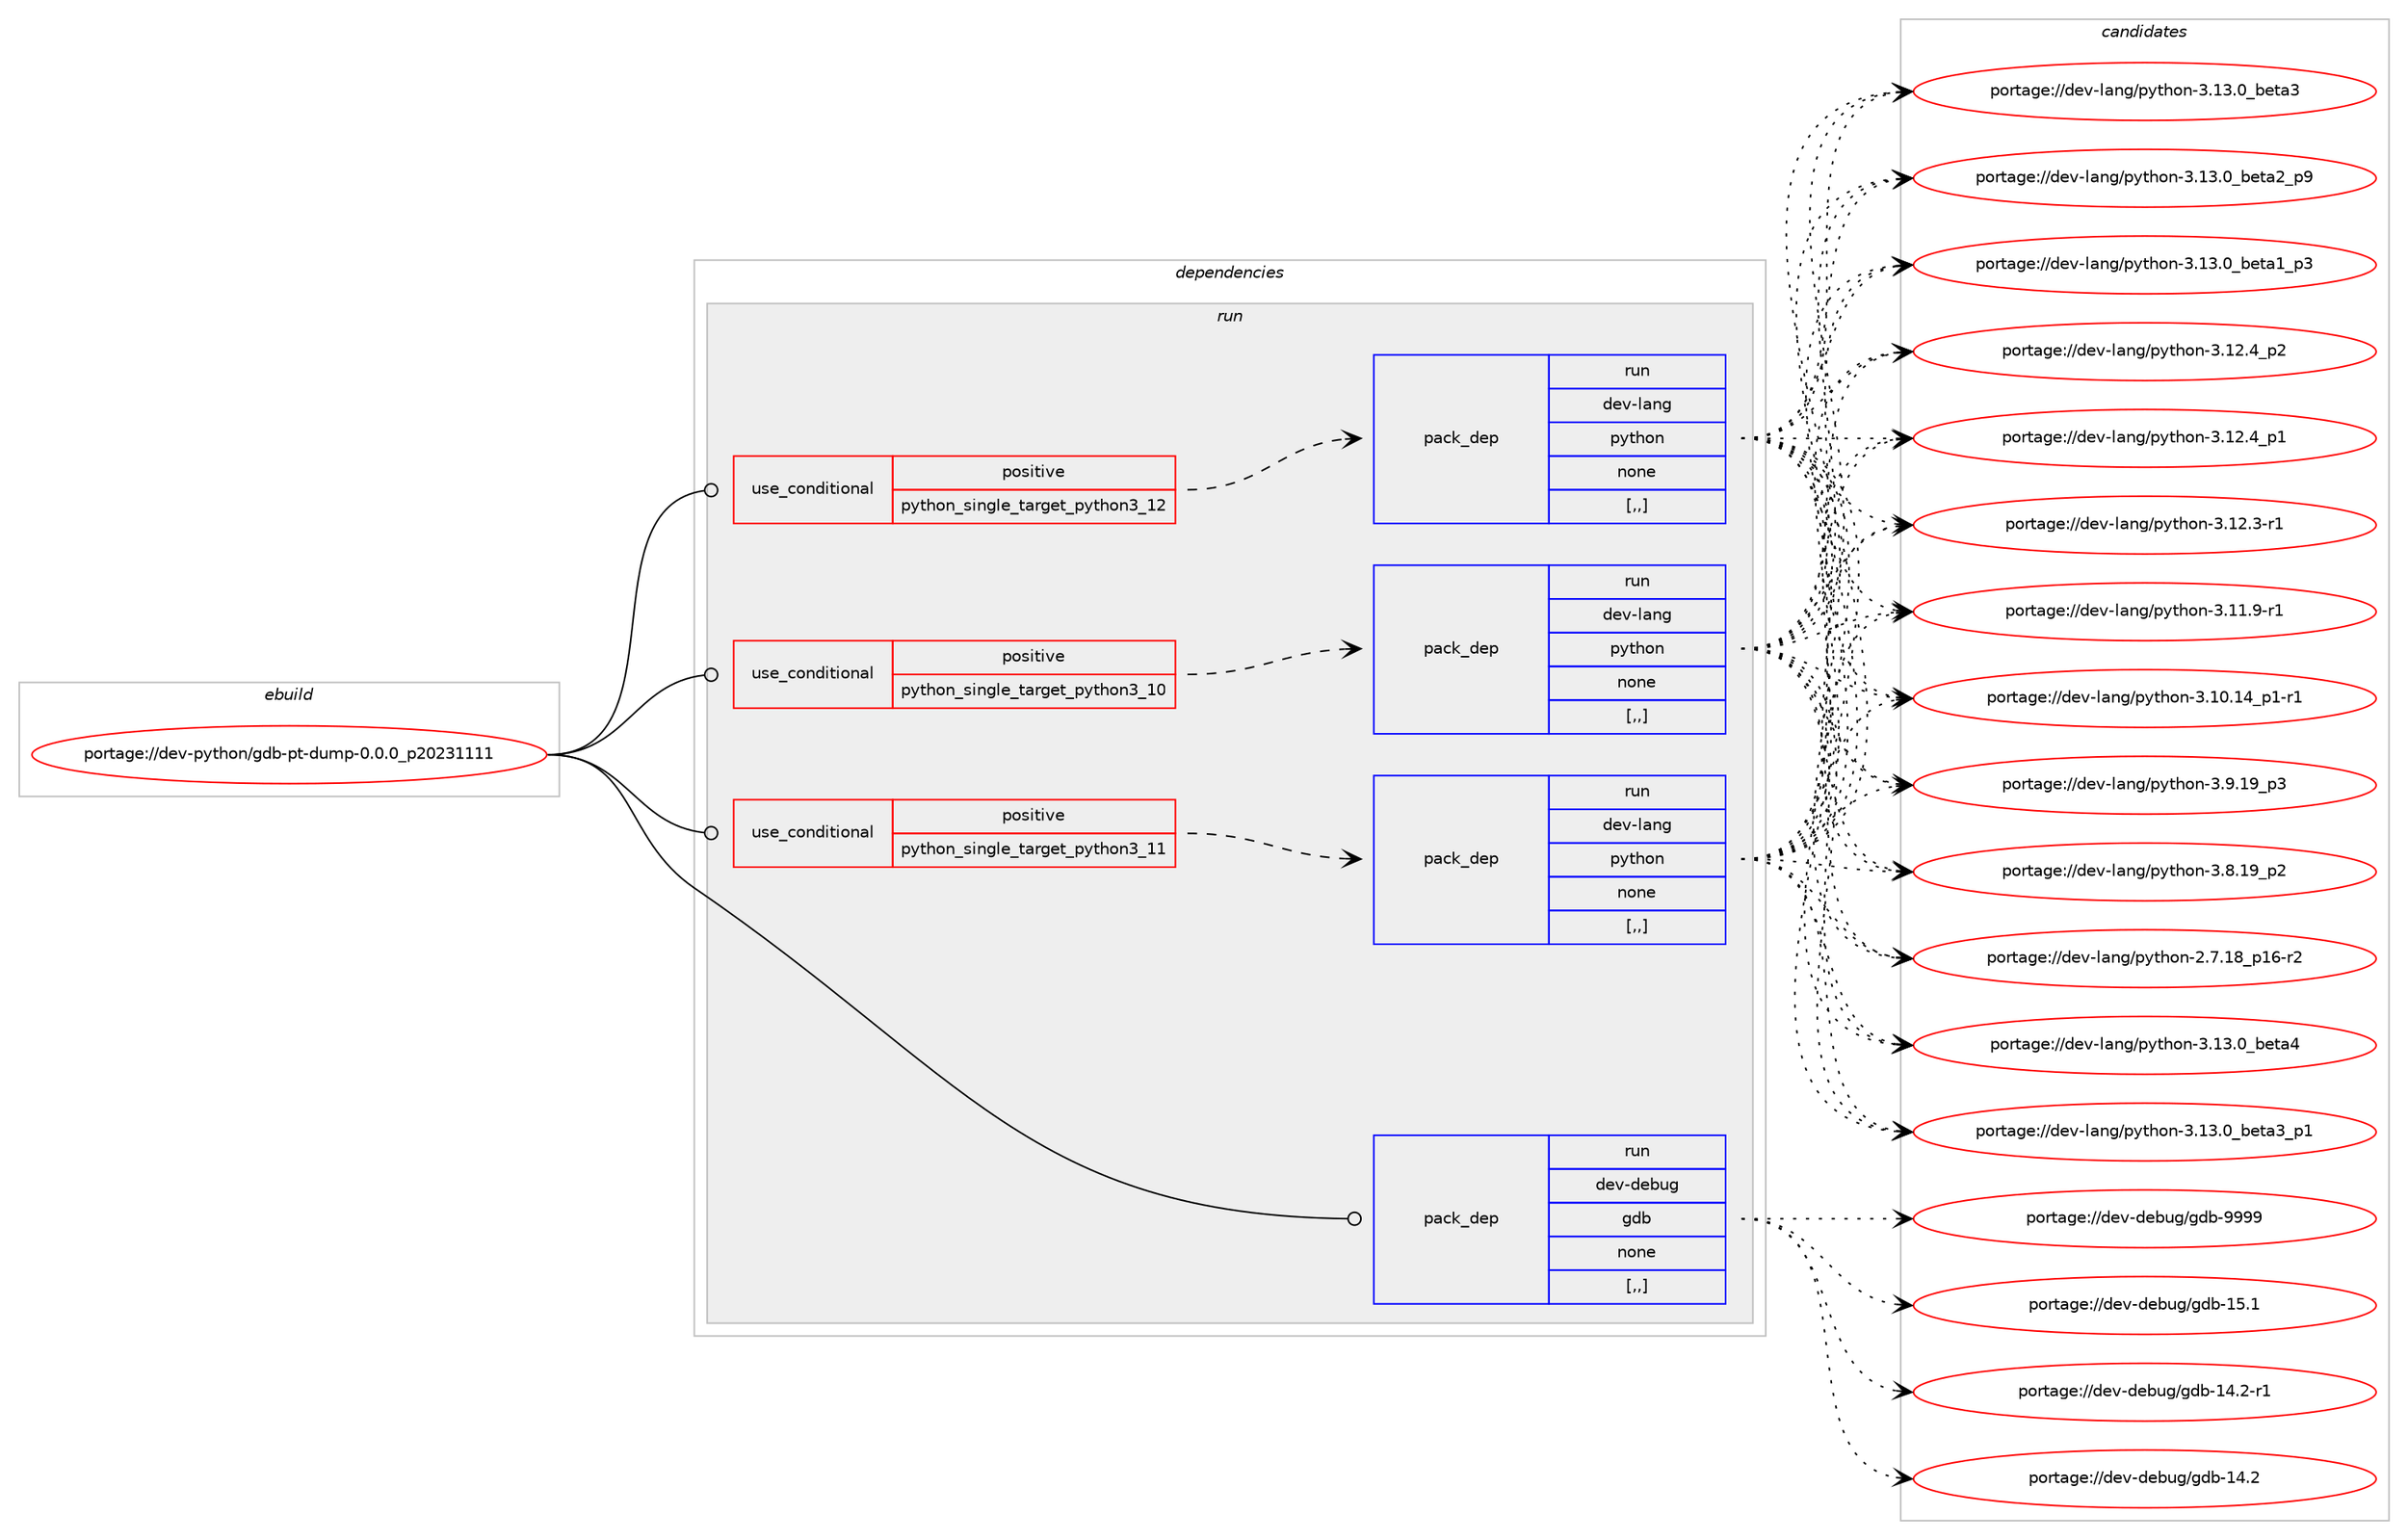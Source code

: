 digraph prolog {

# *************
# Graph options
# *************

newrank=true;
concentrate=true;
compound=true;
graph [rankdir=LR,fontname=Helvetica,fontsize=10,ranksep=1.5];#, ranksep=2.5, nodesep=0.2];
edge  [arrowhead=vee];
node  [fontname=Helvetica,fontsize=10];

# **********
# The ebuild
# **********

subgraph cluster_leftcol {
color=gray;
label=<<i>ebuild</i>>;
id [label="portage://dev-python/gdb-pt-dump-0.0.0_p20231111", color=red, width=4, href="../dev-python/gdb-pt-dump-0.0.0_p20231111.svg"];
}

# ****************
# The dependencies
# ****************

subgraph cluster_midcol {
color=gray;
label=<<i>dependencies</i>>;
subgraph cluster_compile {
fillcolor="#eeeeee";
style=filled;
label=<<i>compile</i>>;
}
subgraph cluster_compileandrun {
fillcolor="#eeeeee";
style=filled;
label=<<i>compile and run</i>>;
}
subgraph cluster_run {
fillcolor="#eeeeee";
style=filled;
label=<<i>run</i>>;
subgraph cond33080 {
dependency147097 [label=<<TABLE BORDER="0" CELLBORDER="1" CELLSPACING="0" CELLPADDING="4"><TR><TD ROWSPAN="3" CELLPADDING="10">use_conditional</TD></TR><TR><TD>positive</TD></TR><TR><TD>python_single_target_python3_10</TD></TR></TABLE>>, shape=none, color=red];
subgraph pack112768 {
dependency147098 [label=<<TABLE BORDER="0" CELLBORDER="1" CELLSPACING="0" CELLPADDING="4" WIDTH="220"><TR><TD ROWSPAN="6" CELLPADDING="30">pack_dep</TD></TR><TR><TD WIDTH="110">run</TD></TR><TR><TD>dev-lang</TD></TR><TR><TD>python</TD></TR><TR><TD>none</TD></TR><TR><TD>[,,]</TD></TR></TABLE>>, shape=none, color=blue];
}
dependency147097:e -> dependency147098:w [weight=20,style="dashed",arrowhead="vee"];
}
id:e -> dependency147097:w [weight=20,style="solid",arrowhead="odot"];
subgraph cond33081 {
dependency147099 [label=<<TABLE BORDER="0" CELLBORDER="1" CELLSPACING="0" CELLPADDING="4"><TR><TD ROWSPAN="3" CELLPADDING="10">use_conditional</TD></TR><TR><TD>positive</TD></TR><TR><TD>python_single_target_python3_11</TD></TR></TABLE>>, shape=none, color=red];
subgraph pack112769 {
dependency147100 [label=<<TABLE BORDER="0" CELLBORDER="1" CELLSPACING="0" CELLPADDING="4" WIDTH="220"><TR><TD ROWSPAN="6" CELLPADDING="30">pack_dep</TD></TR><TR><TD WIDTH="110">run</TD></TR><TR><TD>dev-lang</TD></TR><TR><TD>python</TD></TR><TR><TD>none</TD></TR><TR><TD>[,,]</TD></TR></TABLE>>, shape=none, color=blue];
}
dependency147099:e -> dependency147100:w [weight=20,style="dashed",arrowhead="vee"];
}
id:e -> dependency147099:w [weight=20,style="solid",arrowhead="odot"];
subgraph cond33082 {
dependency147101 [label=<<TABLE BORDER="0" CELLBORDER="1" CELLSPACING="0" CELLPADDING="4"><TR><TD ROWSPAN="3" CELLPADDING="10">use_conditional</TD></TR><TR><TD>positive</TD></TR><TR><TD>python_single_target_python3_12</TD></TR></TABLE>>, shape=none, color=red];
subgraph pack112770 {
dependency147102 [label=<<TABLE BORDER="0" CELLBORDER="1" CELLSPACING="0" CELLPADDING="4" WIDTH="220"><TR><TD ROWSPAN="6" CELLPADDING="30">pack_dep</TD></TR><TR><TD WIDTH="110">run</TD></TR><TR><TD>dev-lang</TD></TR><TR><TD>python</TD></TR><TR><TD>none</TD></TR><TR><TD>[,,]</TD></TR></TABLE>>, shape=none, color=blue];
}
dependency147101:e -> dependency147102:w [weight=20,style="dashed",arrowhead="vee"];
}
id:e -> dependency147101:w [weight=20,style="solid",arrowhead="odot"];
subgraph pack112771 {
dependency147103 [label=<<TABLE BORDER="0" CELLBORDER="1" CELLSPACING="0" CELLPADDING="4" WIDTH="220"><TR><TD ROWSPAN="6" CELLPADDING="30">pack_dep</TD></TR><TR><TD WIDTH="110">run</TD></TR><TR><TD>dev-debug</TD></TR><TR><TD>gdb</TD></TR><TR><TD>none</TD></TR><TR><TD>[,,]</TD></TR></TABLE>>, shape=none, color=blue];
}
id:e -> dependency147103:w [weight=20,style="solid",arrowhead="odot"];
}
}

# **************
# The candidates
# **************

subgraph cluster_choices {
rank=same;
color=gray;
label=<<i>candidates</i>>;

subgraph choice112768 {
color=black;
nodesep=1;
choice1001011184510897110103471121211161041111104551464951464895981011169752 [label="portage://dev-lang/python-3.13.0_beta4", color=red, width=4,href="../dev-lang/python-3.13.0_beta4.svg"];
choice10010111845108971101034711212111610411111045514649514648959810111697519511249 [label="portage://dev-lang/python-3.13.0_beta3_p1", color=red, width=4,href="../dev-lang/python-3.13.0_beta3_p1.svg"];
choice1001011184510897110103471121211161041111104551464951464895981011169751 [label="portage://dev-lang/python-3.13.0_beta3", color=red, width=4,href="../dev-lang/python-3.13.0_beta3.svg"];
choice10010111845108971101034711212111610411111045514649514648959810111697509511257 [label="portage://dev-lang/python-3.13.0_beta2_p9", color=red, width=4,href="../dev-lang/python-3.13.0_beta2_p9.svg"];
choice10010111845108971101034711212111610411111045514649514648959810111697499511251 [label="portage://dev-lang/python-3.13.0_beta1_p3", color=red, width=4,href="../dev-lang/python-3.13.0_beta1_p3.svg"];
choice100101118451089711010347112121116104111110455146495046529511250 [label="portage://dev-lang/python-3.12.4_p2", color=red, width=4,href="../dev-lang/python-3.12.4_p2.svg"];
choice100101118451089711010347112121116104111110455146495046529511249 [label="portage://dev-lang/python-3.12.4_p1", color=red, width=4,href="../dev-lang/python-3.12.4_p1.svg"];
choice100101118451089711010347112121116104111110455146495046514511449 [label="portage://dev-lang/python-3.12.3-r1", color=red, width=4,href="../dev-lang/python-3.12.3-r1.svg"];
choice100101118451089711010347112121116104111110455146494946574511449 [label="portage://dev-lang/python-3.11.9-r1", color=red, width=4,href="../dev-lang/python-3.11.9-r1.svg"];
choice100101118451089711010347112121116104111110455146494846495295112494511449 [label="portage://dev-lang/python-3.10.14_p1-r1", color=red, width=4,href="../dev-lang/python-3.10.14_p1-r1.svg"];
choice100101118451089711010347112121116104111110455146574649579511251 [label="portage://dev-lang/python-3.9.19_p3", color=red, width=4,href="../dev-lang/python-3.9.19_p3.svg"];
choice100101118451089711010347112121116104111110455146564649579511250 [label="portage://dev-lang/python-3.8.19_p2", color=red, width=4,href="../dev-lang/python-3.8.19_p2.svg"];
choice100101118451089711010347112121116104111110455046554649569511249544511450 [label="portage://dev-lang/python-2.7.18_p16-r2", color=red, width=4,href="../dev-lang/python-2.7.18_p16-r2.svg"];
dependency147098:e -> choice1001011184510897110103471121211161041111104551464951464895981011169752:w [style=dotted,weight="100"];
dependency147098:e -> choice10010111845108971101034711212111610411111045514649514648959810111697519511249:w [style=dotted,weight="100"];
dependency147098:e -> choice1001011184510897110103471121211161041111104551464951464895981011169751:w [style=dotted,weight="100"];
dependency147098:e -> choice10010111845108971101034711212111610411111045514649514648959810111697509511257:w [style=dotted,weight="100"];
dependency147098:e -> choice10010111845108971101034711212111610411111045514649514648959810111697499511251:w [style=dotted,weight="100"];
dependency147098:e -> choice100101118451089711010347112121116104111110455146495046529511250:w [style=dotted,weight="100"];
dependency147098:e -> choice100101118451089711010347112121116104111110455146495046529511249:w [style=dotted,weight="100"];
dependency147098:e -> choice100101118451089711010347112121116104111110455146495046514511449:w [style=dotted,weight="100"];
dependency147098:e -> choice100101118451089711010347112121116104111110455146494946574511449:w [style=dotted,weight="100"];
dependency147098:e -> choice100101118451089711010347112121116104111110455146494846495295112494511449:w [style=dotted,weight="100"];
dependency147098:e -> choice100101118451089711010347112121116104111110455146574649579511251:w [style=dotted,weight="100"];
dependency147098:e -> choice100101118451089711010347112121116104111110455146564649579511250:w [style=dotted,weight="100"];
dependency147098:e -> choice100101118451089711010347112121116104111110455046554649569511249544511450:w [style=dotted,weight="100"];
}
subgraph choice112769 {
color=black;
nodesep=1;
choice1001011184510897110103471121211161041111104551464951464895981011169752 [label="portage://dev-lang/python-3.13.0_beta4", color=red, width=4,href="../dev-lang/python-3.13.0_beta4.svg"];
choice10010111845108971101034711212111610411111045514649514648959810111697519511249 [label="portage://dev-lang/python-3.13.0_beta3_p1", color=red, width=4,href="../dev-lang/python-3.13.0_beta3_p1.svg"];
choice1001011184510897110103471121211161041111104551464951464895981011169751 [label="portage://dev-lang/python-3.13.0_beta3", color=red, width=4,href="../dev-lang/python-3.13.0_beta3.svg"];
choice10010111845108971101034711212111610411111045514649514648959810111697509511257 [label="portage://dev-lang/python-3.13.0_beta2_p9", color=red, width=4,href="../dev-lang/python-3.13.0_beta2_p9.svg"];
choice10010111845108971101034711212111610411111045514649514648959810111697499511251 [label="portage://dev-lang/python-3.13.0_beta1_p3", color=red, width=4,href="../dev-lang/python-3.13.0_beta1_p3.svg"];
choice100101118451089711010347112121116104111110455146495046529511250 [label="portage://dev-lang/python-3.12.4_p2", color=red, width=4,href="../dev-lang/python-3.12.4_p2.svg"];
choice100101118451089711010347112121116104111110455146495046529511249 [label="portage://dev-lang/python-3.12.4_p1", color=red, width=4,href="../dev-lang/python-3.12.4_p1.svg"];
choice100101118451089711010347112121116104111110455146495046514511449 [label="portage://dev-lang/python-3.12.3-r1", color=red, width=4,href="../dev-lang/python-3.12.3-r1.svg"];
choice100101118451089711010347112121116104111110455146494946574511449 [label="portage://dev-lang/python-3.11.9-r1", color=red, width=4,href="../dev-lang/python-3.11.9-r1.svg"];
choice100101118451089711010347112121116104111110455146494846495295112494511449 [label="portage://dev-lang/python-3.10.14_p1-r1", color=red, width=4,href="../dev-lang/python-3.10.14_p1-r1.svg"];
choice100101118451089711010347112121116104111110455146574649579511251 [label="portage://dev-lang/python-3.9.19_p3", color=red, width=4,href="../dev-lang/python-3.9.19_p3.svg"];
choice100101118451089711010347112121116104111110455146564649579511250 [label="portage://dev-lang/python-3.8.19_p2", color=red, width=4,href="../dev-lang/python-3.8.19_p2.svg"];
choice100101118451089711010347112121116104111110455046554649569511249544511450 [label="portage://dev-lang/python-2.7.18_p16-r2", color=red, width=4,href="../dev-lang/python-2.7.18_p16-r2.svg"];
dependency147100:e -> choice1001011184510897110103471121211161041111104551464951464895981011169752:w [style=dotted,weight="100"];
dependency147100:e -> choice10010111845108971101034711212111610411111045514649514648959810111697519511249:w [style=dotted,weight="100"];
dependency147100:e -> choice1001011184510897110103471121211161041111104551464951464895981011169751:w [style=dotted,weight="100"];
dependency147100:e -> choice10010111845108971101034711212111610411111045514649514648959810111697509511257:w [style=dotted,weight="100"];
dependency147100:e -> choice10010111845108971101034711212111610411111045514649514648959810111697499511251:w [style=dotted,weight="100"];
dependency147100:e -> choice100101118451089711010347112121116104111110455146495046529511250:w [style=dotted,weight="100"];
dependency147100:e -> choice100101118451089711010347112121116104111110455146495046529511249:w [style=dotted,weight="100"];
dependency147100:e -> choice100101118451089711010347112121116104111110455146495046514511449:w [style=dotted,weight="100"];
dependency147100:e -> choice100101118451089711010347112121116104111110455146494946574511449:w [style=dotted,weight="100"];
dependency147100:e -> choice100101118451089711010347112121116104111110455146494846495295112494511449:w [style=dotted,weight="100"];
dependency147100:e -> choice100101118451089711010347112121116104111110455146574649579511251:w [style=dotted,weight="100"];
dependency147100:e -> choice100101118451089711010347112121116104111110455146564649579511250:w [style=dotted,weight="100"];
dependency147100:e -> choice100101118451089711010347112121116104111110455046554649569511249544511450:w [style=dotted,weight="100"];
}
subgraph choice112770 {
color=black;
nodesep=1;
choice1001011184510897110103471121211161041111104551464951464895981011169752 [label="portage://dev-lang/python-3.13.0_beta4", color=red, width=4,href="../dev-lang/python-3.13.0_beta4.svg"];
choice10010111845108971101034711212111610411111045514649514648959810111697519511249 [label="portage://dev-lang/python-3.13.0_beta3_p1", color=red, width=4,href="../dev-lang/python-3.13.0_beta3_p1.svg"];
choice1001011184510897110103471121211161041111104551464951464895981011169751 [label="portage://dev-lang/python-3.13.0_beta3", color=red, width=4,href="../dev-lang/python-3.13.0_beta3.svg"];
choice10010111845108971101034711212111610411111045514649514648959810111697509511257 [label="portage://dev-lang/python-3.13.0_beta2_p9", color=red, width=4,href="../dev-lang/python-3.13.0_beta2_p9.svg"];
choice10010111845108971101034711212111610411111045514649514648959810111697499511251 [label="portage://dev-lang/python-3.13.0_beta1_p3", color=red, width=4,href="../dev-lang/python-3.13.0_beta1_p3.svg"];
choice100101118451089711010347112121116104111110455146495046529511250 [label="portage://dev-lang/python-3.12.4_p2", color=red, width=4,href="../dev-lang/python-3.12.4_p2.svg"];
choice100101118451089711010347112121116104111110455146495046529511249 [label="portage://dev-lang/python-3.12.4_p1", color=red, width=4,href="../dev-lang/python-3.12.4_p1.svg"];
choice100101118451089711010347112121116104111110455146495046514511449 [label="portage://dev-lang/python-3.12.3-r1", color=red, width=4,href="../dev-lang/python-3.12.3-r1.svg"];
choice100101118451089711010347112121116104111110455146494946574511449 [label="portage://dev-lang/python-3.11.9-r1", color=red, width=4,href="../dev-lang/python-3.11.9-r1.svg"];
choice100101118451089711010347112121116104111110455146494846495295112494511449 [label="portage://dev-lang/python-3.10.14_p1-r1", color=red, width=4,href="../dev-lang/python-3.10.14_p1-r1.svg"];
choice100101118451089711010347112121116104111110455146574649579511251 [label="portage://dev-lang/python-3.9.19_p3", color=red, width=4,href="../dev-lang/python-3.9.19_p3.svg"];
choice100101118451089711010347112121116104111110455146564649579511250 [label="portage://dev-lang/python-3.8.19_p2", color=red, width=4,href="../dev-lang/python-3.8.19_p2.svg"];
choice100101118451089711010347112121116104111110455046554649569511249544511450 [label="portage://dev-lang/python-2.7.18_p16-r2", color=red, width=4,href="../dev-lang/python-2.7.18_p16-r2.svg"];
dependency147102:e -> choice1001011184510897110103471121211161041111104551464951464895981011169752:w [style=dotted,weight="100"];
dependency147102:e -> choice10010111845108971101034711212111610411111045514649514648959810111697519511249:w [style=dotted,weight="100"];
dependency147102:e -> choice1001011184510897110103471121211161041111104551464951464895981011169751:w [style=dotted,weight="100"];
dependency147102:e -> choice10010111845108971101034711212111610411111045514649514648959810111697509511257:w [style=dotted,weight="100"];
dependency147102:e -> choice10010111845108971101034711212111610411111045514649514648959810111697499511251:w [style=dotted,weight="100"];
dependency147102:e -> choice100101118451089711010347112121116104111110455146495046529511250:w [style=dotted,weight="100"];
dependency147102:e -> choice100101118451089711010347112121116104111110455146495046529511249:w [style=dotted,weight="100"];
dependency147102:e -> choice100101118451089711010347112121116104111110455146495046514511449:w [style=dotted,weight="100"];
dependency147102:e -> choice100101118451089711010347112121116104111110455146494946574511449:w [style=dotted,weight="100"];
dependency147102:e -> choice100101118451089711010347112121116104111110455146494846495295112494511449:w [style=dotted,weight="100"];
dependency147102:e -> choice100101118451089711010347112121116104111110455146574649579511251:w [style=dotted,weight="100"];
dependency147102:e -> choice100101118451089711010347112121116104111110455146564649579511250:w [style=dotted,weight="100"];
dependency147102:e -> choice100101118451089711010347112121116104111110455046554649569511249544511450:w [style=dotted,weight="100"];
}
subgraph choice112771 {
color=black;
nodesep=1;
choice100101118451001019811710347103100984557575757 [label="portage://dev-debug/gdb-9999", color=red, width=4,href="../dev-debug/gdb-9999.svg"];
choice100101118451001019811710347103100984549534649 [label="portage://dev-debug/gdb-15.1", color=red, width=4,href="../dev-debug/gdb-15.1.svg"];
choice1001011184510010198117103471031009845495246504511449 [label="portage://dev-debug/gdb-14.2-r1", color=red, width=4,href="../dev-debug/gdb-14.2-r1.svg"];
choice100101118451001019811710347103100984549524650 [label="portage://dev-debug/gdb-14.2", color=red, width=4,href="../dev-debug/gdb-14.2.svg"];
dependency147103:e -> choice100101118451001019811710347103100984557575757:w [style=dotted,weight="100"];
dependency147103:e -> choice100101118451001019811710347103100984549534649:w [style=dotted,weight="100"];
dependency147103:e -> choice1001011184510010198117103471031009845495246504511449:w [style=dotted,weight="100"];
dependency147103:e -> choice100101118451001019811710347103100984549524650:w [style=dotted,weight="100"];
}
}

}
